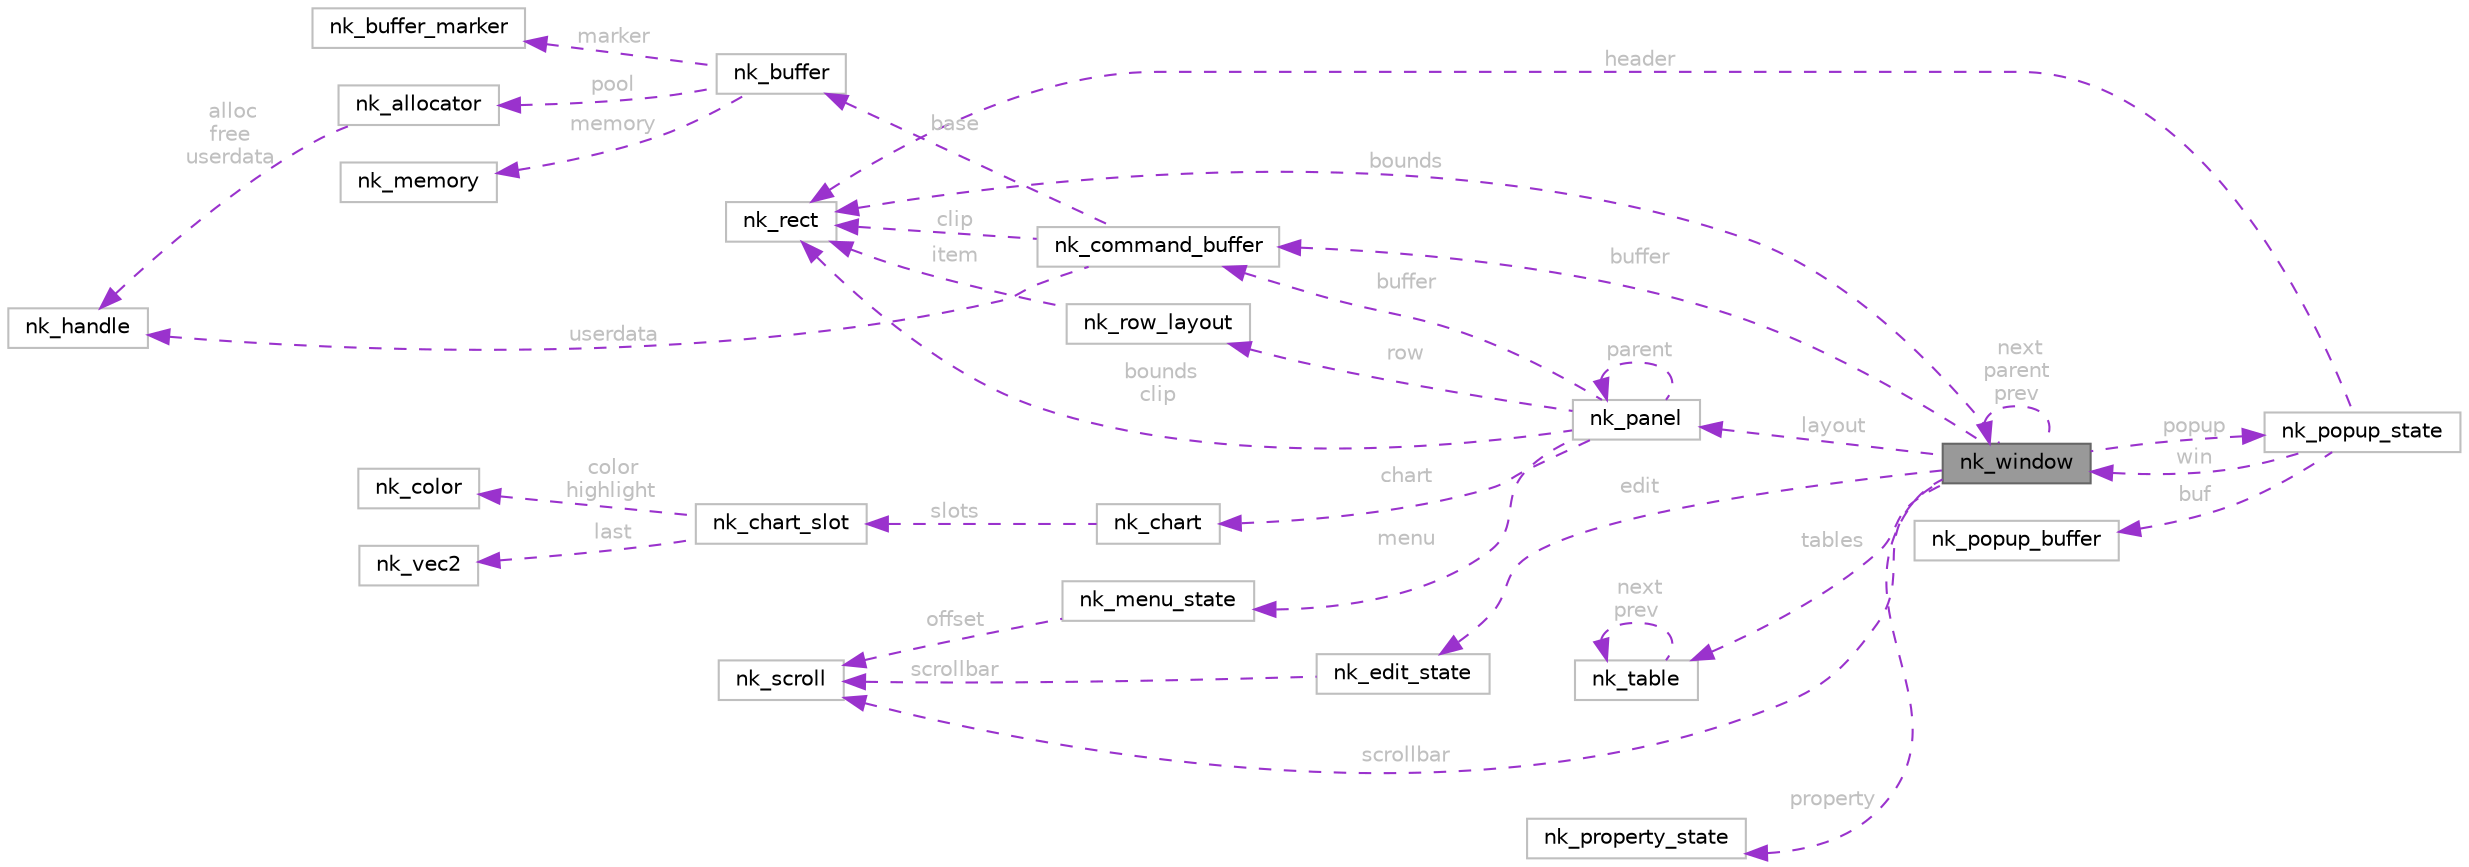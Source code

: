 digraph "nk_window"
{
 // LATEX_PDF_SIZE
  bgcolor="transparent";
  edge [fontname=Helvetica,fontsize=10,labelfontname=Helvetica,labelfontsize=10];
  node [fontname=Helvetica,fontsize=10,shape=box,height=0.2,width=0.4];
  rankdir="LR";
  Node1 [id="Node000001",label="nk_window",height=0.2,width=0.4,color="gray40", fillcolor="grey60", style="filled", fontcolor="black",tooltip=" "];
  Node2 -> Node1 [id="edge1_Node000001_Node000002",dir="back",color="darkorchid3",style="dashed",tooltip=" ",label=" bounds",fontcolor="grey" ];
  Node2 [id="Node000002",label="nk_rect",height=0.2,width=0.4,color="grey75", fillcolor="white", style="filled",URL="$structnk__rect.html",tooltip=" "];
  Node3 -> Node1 [id="edge2_Node000001_Node000003",dir="back",color="darkorchid3",style="dashed",tooltip=" ",label=" scrollbar",fontcolor="grey" ];
  Node3 [id="Node000003",label="nk_scroll",height=0.2,width=0.4,color="grey75", fillcolor="white", style="filled",URL="$structnk__scroll.html",tooltip=" "];
  Node4 -> Node1 [id="edge3_Node000001_Node000004",dir="back",color="darkorchid3",style="dashed",tooltip=" ",label=" buffer",fontcolor="grey" ];
  Node4 [id="Node000004",label="nk_command_buffer",height=0.2,width=0.4,color="grey75", fillcolor="white", style="filled",URL="$structnk__command__buffer.html",tooltip=" "];
  Node5 -> Node4 [id="edge4_Node000004_Node000005",dir="back",color="darkorchid3",style="dashed",tooltip=" ",label=" base",fontcolor="grey" ];
  Node5 [id="Node000005",label="nk_buffer",height=0.2,width=0.4,color="grey75", fillcolor="white", style="filled",URL="$structnk__buffer.html",tooltip=" "];
  Node6 -> Node5 [id="edge5_Node000005_Node000006",dir="back",color="darkorchid3",style="dashed",tooltip=" ",label=" marker",fontcolor="grey" ];
  Node6 [id="Node000006",label="nk_buffer_marker",height=0.2,width=0.4,color="grey75", fillcolor="white", style="filled",URL="$structnk__buffer__marker.html",tooltip=" "];
  Node7 -> Node5 [id="edge6_Node000005_Node000007",dir="back",color="darkorchid3",style="dashed",tooltip=" ",label=" pool",fontcolor="grey" ];
  Node7 [id="Node000007",label="nk_allocator",height=0.2,width=0.4,color="grey75", fillcolor="white", style="filled",URL="$structnk__allocator.html",tooltip=" "];
  Node8 -> Node7 [id="edge7_Node000007_Node000008",dir="back",color="darkorchid3",style="dashed",tooltip=" ",label=" alloc\nfree\nuserdata",fontcolor="grey" ];
  Node8 [id="Node000008",label="nk_handle",height=0.2,width=0.4,color="grey75", fillcolor="white", style="filled",URL="$unionnk__handle.html",tooltip=" "];
  Node9 -> Node5 [id="edge8_Node000005_Node000009",dir="back",color="darkorchid3",style="dashed",tooltip=" ",label=" memory",fontcolor="grey" ];
  Node9 [id="Node000009",label="nk_memory",height=0.2,width=0.4,color="grey75", fillcolor="white", style="filled",URL="$structnk__memory.html",tooltip=" "];
  Node2 -> Node4 [id="edge9_Node000004_Node000002",dir="back",color="darkorchid3",style="dashed",tooltip=" ",label=" clip",fontcolor="grey" ];
  Node8 -> Node4 [id="edge10_Node000004_Node000008",dir="back",color="darkorchid3",style="dashed",tooltip=" ",label=" userdata",fontcolor="grey" ];
  Node10 -> Node1 [id="edge11_Node000001_Node000010",dir="back",color="darkorchid3",style="dashed",tooltip=" ",label=" layout",fontcolor="grey" ];
  Node10 [id="Node000010",label="nk_panel",height=0.2,width=0.4,color="grey75", fillcolor="white", style="filled",URL="$structnk__panel.html",tooltip=" "];
  Node2 -> Node10 [id="edge12_Node000010_Node000002",dir="back",color="darkorchid3",style="dashed",tooltip=" ",label=" bounds\nclip",fontcolor="grey" ];
  Node11 -> Node10 [id="edge13_Node000010_Node000011",dir="back",color="darkorchid3",style="dashed",tooltip=" ",label=" menu",fontcolor="grey" ];
  Node11 [id="Node000011",label="nk_menu_state",height=0.2,width=0.4,color="grey75", fillcolor="white", style="filled",URL="$structnk__menu__state.html",tooltip=" "];
  Node3 -> Node11 [id="edge14_Node000011_Node000003",dir="back",color="darkorchid3",style="dashed",tooltip=" ",label=" offset",fontcolor="grey" ];
  Node12 -> Node10 [id="edge15_Node000010_Node000012",dir="back",color="darkorchid3",style="dashed",tooltip=" ",label=" row",fontcolor="grey" ];
  Node12 [id="Node000012",label="nk_row_layout",height=0.2,width=0.4,color="grey75", fillcolor="white", style="filled",URL="$structnk__row__layout.html",tooltip=" "];
  Node2 -> Node12 [id="edge16_Node000012_Node000002",dir="back",color="darkorchid3",style="dashed",tooltip=" ",label=" item",fontcolor="grey" ];
  Node13 -> Node10 [id="edge17_Node000010_Node000013",dir="back",color="darkorchid3",style="dashed",tooltip=" ",label=" chart",fontcolor="grey" ];
  Node13 [id="Node000013",label="nk_chart",height=0.2,width=0.4,color="grey75", fillcolor="white", style="filled",URL="$structnk__chart.html",tooltip=" "];
  Node14 -> Node13 [id="edge18_Node000013_Node000014",dir="back",color="darkorchid3",style="dashed",tooltip=" ",label=" slots",fontcolor="grey" ];
  Node14 [id="Node000014",label="nk_chart_slot",height=0.2,width=0.4,color="grey75", fillcolor="white", style="filled",URL="$structnk__chart__slot.html",tooltip=" "];
  Node15 -> Node14 [id="edge19_Node000014_Node000015",dir="back",color="darkorchid3",style="dashed",tooltip=" ",label=" color\nhighlight",fontcolor="grey" ];
  Node15 [id="Node000015",label="nk_color",height=0.2,width=0.4,color="grey75", fillcolor="white", style="filled",URL="$structnk__color.html",tooltip=" "];
  Node16 -> Node14 [id="edge20_Node000014_Node000016",dir="back",color="darkorchid3",style="dashed",tooltip=" ",label=" last",fontcolor="grey" ];
  Node16 [id="Node000016",label="nk_vec2",height=0.2,width=0.4,color="grey75", fillcolor="white", style="filled",URL="$structnk__vec2.html",tooltip=" "];
  Node4 -> Node10 [id="edge21_Node000010_Node000004",dir="back",color="darkorchid3",style="dashed",tooltip=" ",label=" buffer",fontcolor="grey" ];
  Node10 -> Node10 [id="edge22_Node000010_Node000010",dir="back",color="darkorchid3",style="dashed",tooltip=" ",label=" parent",fontcolor="grey" ];
  Node17 -> Node1 [id="edge23_Node000001_Node000017",dir="back",color="darkorchid3",style="dashed",tooltip=" ",label=" property",fontcolor="grey" ];
  Node17 [id="Node000017",label="nk_property_state",height=0.2,width=0.4,color="grey75", fillcolor="white", style="filled",URL="$structnk__property__state.html",tooltip=" "];
  Node18 -> Node1 [id="edge24_Node000001_Node000018",dir="back",color="darkorchid3",style="dashed",tooltip=" ",label=" popup",fontcolor="grey" ];
  Node18 [id="Node000018",label="nk_popup_state",height=0.2,width=0.4,color="grey75", fillcolor="white", style="filled",URL="$structnk__popup__state.html",tooltip=" "];
  Node1 -> Node18 [id="edge25_Node000018_Node000001",dir="back",color="darkorchid3",style="dashed",tooltip=" ",label=" win",fontcolor="grey" ];
  Node19 -> Node18 [id="edge26_Node000018_Node000019",dir="back",color="darkorchid3",style="dashed",tooltip=" ",label=" buf",fontcolor="grey" ];
  Node19 [id="Node000019",label="nk_popup_buffer",height=0.2,width=0.4,color="grey75", fillcolor="white", style="filled",URL="$structnk__popup__buffer.html",tooltip=" "];
  Node2 -> Node18 [id="edge27_Node000018_Node000002",dir="back",color="darkorchid3",style="dashed",tooltip=" ",label=" header",fontcolor="grey" ];
  Node20 -> Node1 [id="edge28_Node000001_Node000020",dir="back",color="darkorchid3",style="dashed",tooltip=" ",label=" edit",fontcolor="grey" ];
  Node20 [id="Node000020",label="nk_edit_state",height=0.2,width=0.4,color="grey75", fillcolor="white", style="filled",URL="$structnk__edit__state.html",tooltip=" "];
  Node3 -> Node20 [id="edge29_Node000020_Node000003",dir="back",color="darkorchid3",style="dashed",tooltip=" ",label=" scrollbar",fontcolor="grey" ];
  Node21 -> Node1 [id="edge30_Node000001_Node000021",dir="back",color="darkorchid3",style="dashed",tooltip=" ",label=" tables",fontcolor="grey" ];
  Node21 [id="Node000021",label="nk_table",height=0.2,width=0.4,color="grey75", fillcolor="white", style="filled",URL="$structnk__table.html",tooltip=" "];
  Node21 -> Node21 [id="edge31_Node000021_Node000021",dir="back",color="darkorchid3",style="dashed",tooltip=" ",label=" next\nprev",fontcolor="grey" ];
  Node1 -> Node1 [id="edge32_Node000001_Node000001",dir="back",color="darkorchid3",style="dashed",tooltip=" ",label=" next\nparent\nprev",fontcolor="grey" ];
}
